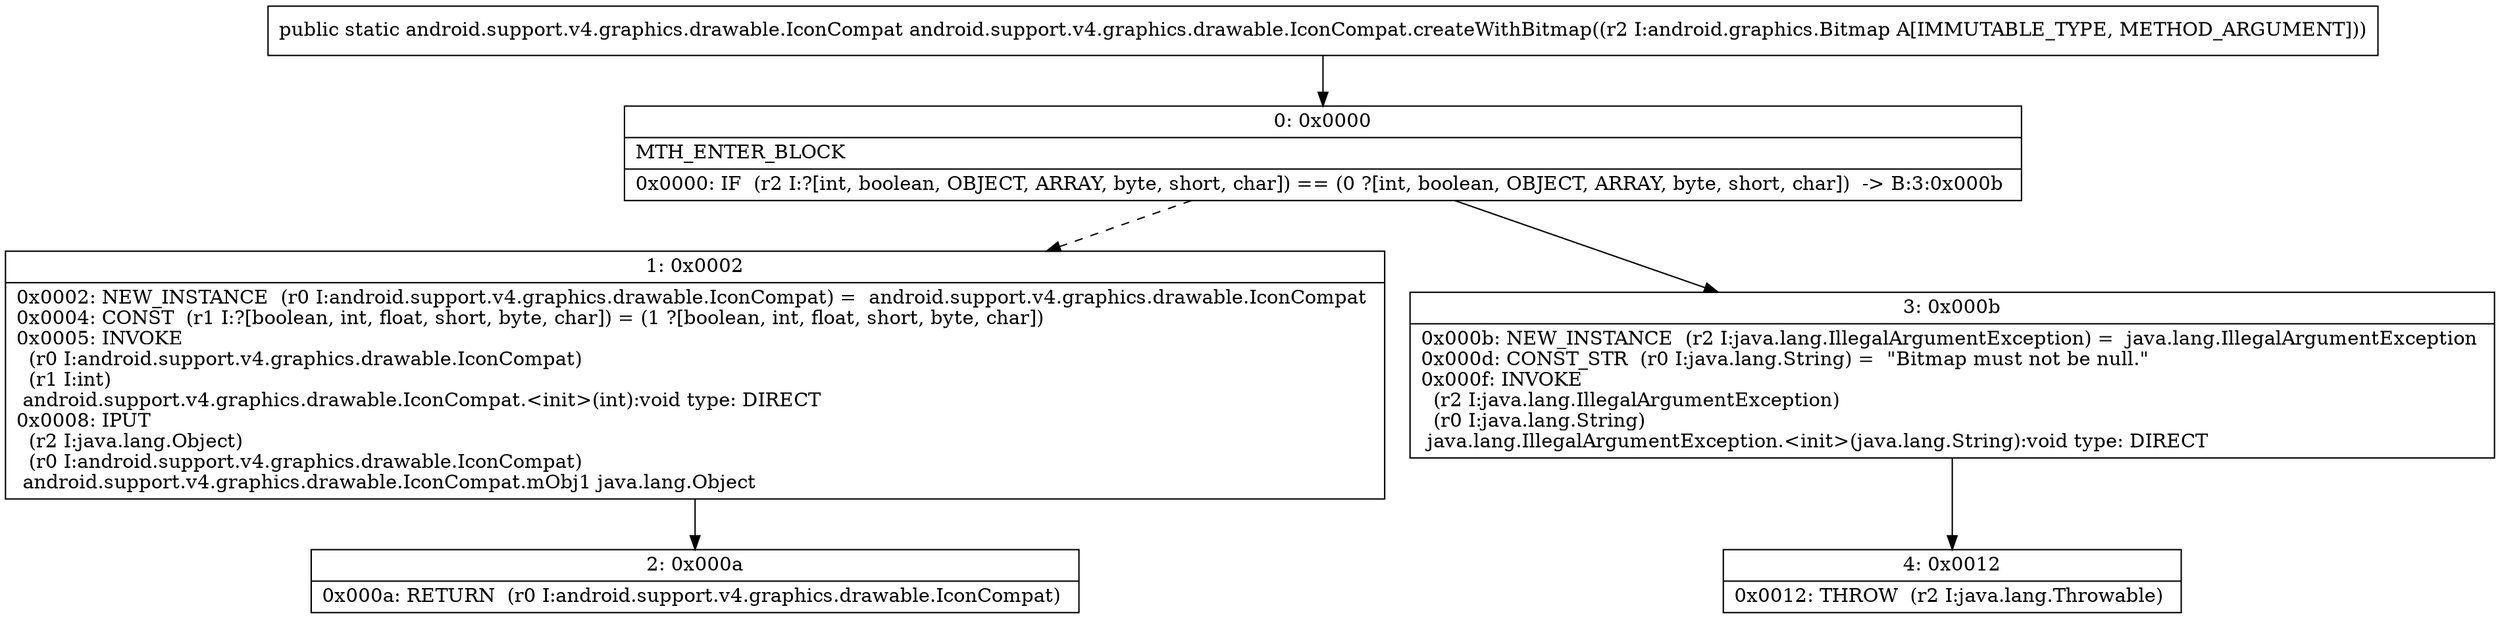 digraph "CFG forandroid.support.v4.graphics.drawable.IconCompat.createWithBitmap(Landroid\/graphics\/Bitmap;)Landroid\/support\/v4\/graphics\/drawable\/IconCompat;" {
Node_0 [shape=record,label="{0\:\ 0x0000|MTH_ENTER_BLOCK\l|0x0000: IF  (r2 I:?[int, boolean, OBJECT, ARRAY, byte, short, char]) == (0 ?[int, boolean, OBJECT, ARRAY, byte, short, char])  \-\> B:3:0x000b \l}"];
Node_1 [shape=record,label="{1\:\ 0x0002|0x0002: NEW_INSTANCE  (r0 I:android.support.v4.graphics.drawable.IconCompat) =  android.support.v4.graphics.drawable.IconCompat \l0x0004: CONST  (r1 I:?[boolean, int, float, short, byte, char]) = (1 ?[boolean, int, float, short, byte, char]) \l0x0005: INVOKE  \l  (r0 I:android.support.v4.graphics.drawable.IconCompat)\l  (r1 I:int)\l android.support.v4.graphics.drawable.IconCompat.\<init\>(int):void type: DIRECT \l0x0008: IPUT  \l  (r2 I:java.lang.Object)\l  (r0 I:android.support.v4.graphics.drawable.IconCompat)\l android.support.v4.graphics.drawable.IconCompat.mObj1 java.lang.Object \l}"];
Node_2 [shape=record,label="{2\:\ 0x000a|0x000a: RETURN  (r0 I:android.support.v4.graphics.drawable.IconCompat) \l}"];
Node_3 [shape=record,label="{3\:\ 0x000b|0x000b: NEW_INSTANCE  (r2 I:java.lang.IllegalArgumentException) =  java.lang.IllegalArgumentException \l0x000d: CONST_STR  (r0 I:java.lang.String) =  \"Bitmap must not be null.\" \l0x000f: INVOKE  \l  (r2 I:java.lang.IllegalArgumentException)\l  (r0 I:java.lang.String)\l java.lang.IllegalArgumentException.\<init\>(java.lang.String):void type: DIRECT \l}"];
Node_4 [shape=record,label="{4\:\ 0x0012|0x0012: THROW  (r2 I:java.lang.Throwable) \l}"];
MethodNode[shape=record,label="{public static android.support.v4.graphics.drawable.IconCompat android.support.v4.graphics.drawable.IconCompat.createWithBitmap((r2 I:android.graphics.Bitmap A[IMMUTABLE_TYPE, METHOD_ARGUMENT])) }"];
MethodNode -> Node_0;
Node_0 -> Node_1[style=dashed];
Node_0 -> Node_3;
Node_1 -> Node_2;
Node_3 -> Node_4;
}

